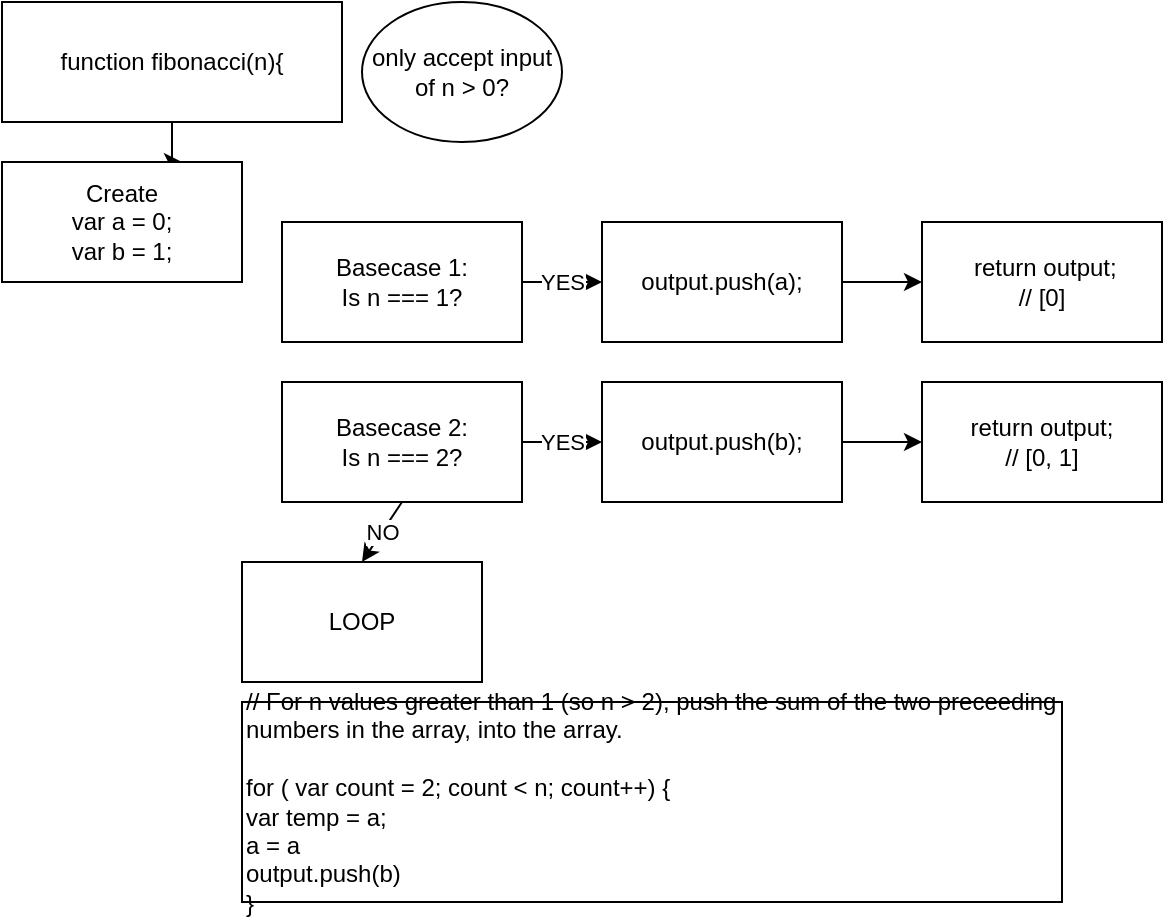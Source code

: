 <mxfile version="13.4.9" type="github">
  <diagram id="mqUUIVUrgcyhS-0pyW_c" name="Page-1">
    <mxGraphModel dx="928" dy="565" grid="1" gridSize="10" guides="1" tooltips="1" connect="1" arrows="1" fold="1" page="1" pageScale="1" pageWidth="827" pageHeight="1169" math="0" shadow="0">
      <root>
        <mxCell id="0" />
        <mxCell id="1" parent="0" />
        <mxCell id="FPIck0brI8026hTAf2uE-30" style="edgeStyle=orthogonalEdgeStyle;rounded=0;orthogonalLoop=1;jettySize=auto;html=1;entryX=0.75;entryY=0;entryDx=0;entryDy=0;" edge="1" parent="1" source="FPIck0brI8026hTAf2uE-1" target="FPIck0brI8026hTAf2uE-16">
          <mxGeometry relative="1" as="geometry" />
        </mxCell>
        <mxCell id="FPIck0brI8026hTAf2uE-1" value="function fibonacci(n){" style="rounded=0;whiteSpace=wrap;html=1;" vertex="1" parent="1">
          <mxGeometry x="10" y="10" width="170" height="60" as="geometry" />
        </mxCell>
        <mxCell id="FPIck0brI8026hTAf2uE-31" value="YES" style="edgeStyle=orthogonalEdgeStyle;rounded=0;orthogonalLoop=1;jettySize=auto;html=1;exitX=1;exitY=0.5;exitDx=0;exitDy=0;entryX=0;entryY=0.5;entryDx=0;entryDy=0;" edge="1" parent="1" source="FPIck0brI8026hTAf2uE-2" target="FPIck0brI8026hTAf2uE-22">
          <mxGeometry relative="1" as="geometry" />
        </mxCell>
        <mxCell id="FPIck0brI8026hTAf2uE-2" value="Basecase 1:&lt;br&gt;Is n === 1?" style="rounded=0;whiteSpace=wrap;html=1;" vertex="1" parent="1">
          <mxGeometry x="150" y="120" width="120" height="60" as="geometry" />
        </mxCell>
        <mxCell id="FPIck0brI8026hTAf2uE-3" value="&amp;nbsp;return output;&lt;br&gt;// [0]" style="rounded=0;whiteSpace=wrap;html=1;" vertex="1" parent="1">
          <mxGeometry x="470" y="120" width="120" height="60" as="geometry" />
        </mxCell>
        <mxCell id="FPIck0brI8026hTAf2uE-5" value="Basecase 2:&lt;br&gt;Is n === 2?" style="rounded=0;whiteSpace=wrap;html=1;" vertex="1" parent="1">
          <mxGeometry x="150" y="200" width="120" height="60" as="geometry" />
        </mxCell>
        <mxCell id="FPIck0brI8026hTAf2uE-9" value="return output;&lt;br&gt;// [0, 1]" style="rounded=0;whiteSpace=wrap;html=1;" vertex="1" parent="1">
          <mxGeometry x="470" y="200" width="120" height="60" as="geometry" />
        </mxCell>
        <mxCell id="FPIck0brI8026hTAf2uE-10" value="YES" style="endArrow=classic;html=1;exitX=1;exitY=0.5;exitDx=0;exitDy=0;" edge="1" parent="1" source="FPIck0brI8026hTAf2uE-5">
          <mxGeometry width="50" height="50" relative="1" as="geometry">
            <mxPoint x="250" y="260" as="sourcePoint" />
            <mxPoint x="310" y="230" as="targetPoint" />
          </mxGeometry>
        </mxCell>
        <mxCell id="FPIck0brI8026hTAf2uE-11" value="LOOP" style="rounded=0;whiteSpace=wrap;html=1;" vertex="1" parent="1">
          <mxGeometry x="130" y="290" width="120" height="60" as="geometry" />
        </mxCell>
        <mxCell id="FPIck0brI8026hTAf2uE-12" value="NO" style="endArrow=classic;html=1;exitX=0.5;exitY=1;exitDx=0;exitDy=0;entryX=0.5;entryY=0;entryDx=0;entryDy=0;" edge="1" parent="1" source="FPIck0brI8026hTAf2uE-5" target="FPIck0brI8026hTAf2uE-11">
          <mxGeometry width="50" height="50" relative="1" as="geometry">
            <mxPoint x="170" y="300" as="sourcePoint" />
            <mxPoint x="220" y="250" as="targetPoint" />
          </mxGeometry>
        </mxCell>
        <mxCell id="FPIck0brI8026hTAf2uE-13" value="only accept input of n &amp;gt; 0?" style="ellipse;whiteSpace=wrap;html=1;" vertex="1" parent="1">
          <mxGeometry x="190" y="10" width="100" height="70" as="geometry" />
        </mxCell>
        <mxCell id="FPIck0brI8026hTAf2uE-16" value="Create &lt;br&gt;var a = 0;&lt;br&gt;var b = 1;" style="rounded=0;whiteSpace=wrap;html=1;" vertex="1" parent="1">
          <mxGeometry x="10" y="90" width="120" height="60" as="geometry" />
        </mxCell>
        <mxCell id="FPIck0brI8026hTAf2uE-26" style="edgeStyle=orthogonalEdgeStyle;rounded=0;orthogonalLoop=1;jettySize=auto;html=1;exitX=1;exitY=0.5;exitDx=0;exitDy=0;entryX=0;entryY=0.5;entryDx=0;entryDy=0;" edge="1" parent="1" source="FPIck0brI8026hTAf2uE-20" target="FPIck0brI8026hTAf2uE-9">
          <mxGeometry relative="1" as="geometry" />
        </mxCell>
        <mxCell id="FPIck0brI8026hTAf2uE-20" value="output.push(b);" style="rounded=0;whiteSpace=wrap;html=1;" vertex="1" parent="1">
          <mxGeometry x="310" y="200" width="120" height="60" as="geometry" />
        </mxCell>
        <mxCell id="FPIck0brI8026hTAf2uE-25" style="edgeStyle=orthogonalEdgeStyle;rounded=0;orthogonalLoop=1;jettySize=auto;html=1;exitX=1;exitY=0.5;exitDx=0;exitDy=0;entryX=0;entryY=0.5;entryDx=0;entryDy=0;" edge="1" parent="1" source="FPIck0brI8026hTAf2uE-22" target="FPIck0brI8026hTAf2uE-3">
          <mxGeometry relative="1" as="geometry" />
        </mxCell>
        <mxCell id="FPIck0brI8026hTAf2uE-22" value="output.push(a);" style="rounded=0;whiteSpace=wrap;html=1;" vertex="1" parent="1">
          <mxGeometry x="310" y="120" width="120" height="60" as="geometry" />
        </mxCell>
        <mxCell id="FPIck0brI8026hTAf2uE-27" value="// For n values greater than 1 (so n &amp;gt; 2), push the sum of the two preceeding numbers in the array, into the array.&lt;br&gt;&lt;br&gt;for ( var count = 2; count &amp;lt; n; count++) {&lt;br&gt;var temp = a;&lt;br&gt;a = a&amp;nbsp;&lt;br&gt;output.push(b)&lt;br&gt;}" style="rounded=0;whiteSpace=wrap;html=1;align=left;" vertex="1" parent="1">
          <mxGeometry x="130" y="360" width="410" height="100" as="geometry" />
        </mxCell>
      </root>
    </mxGraphModel>
  </diagram>
</mxfile>
